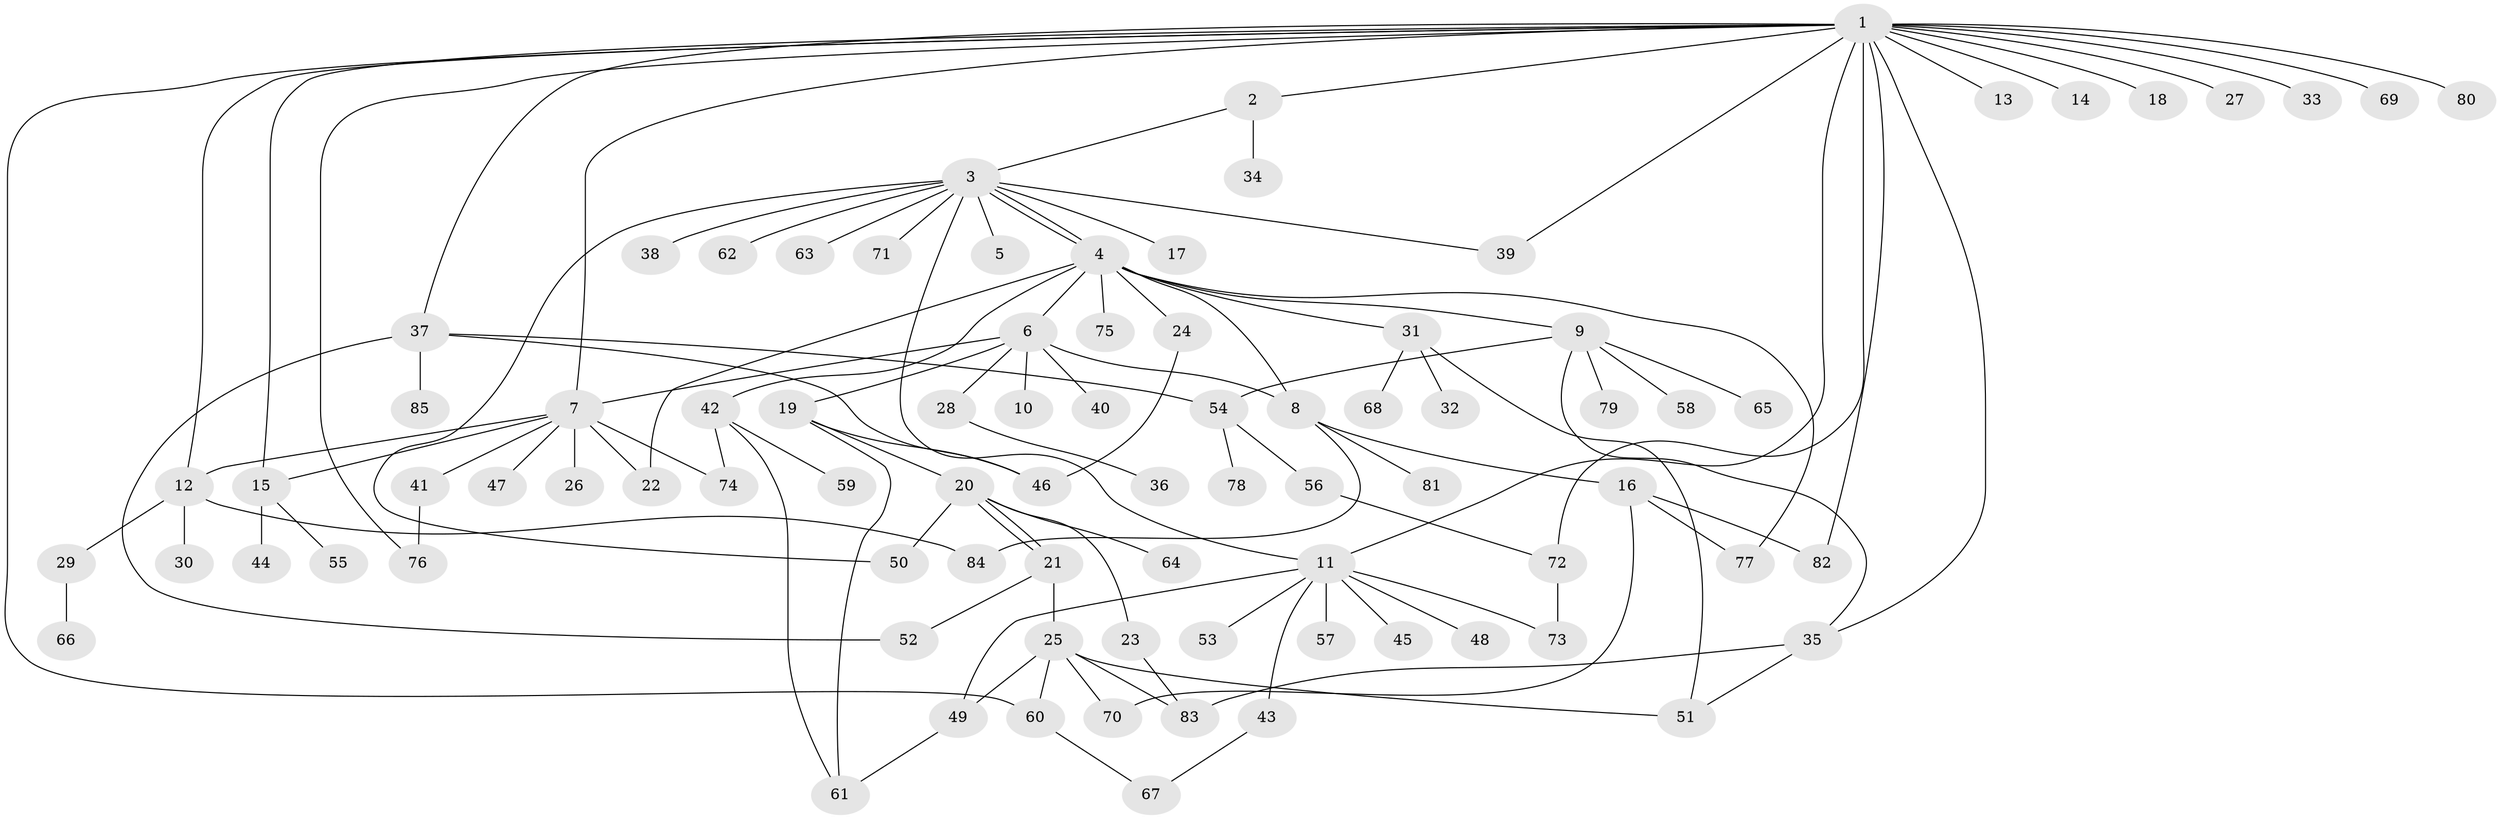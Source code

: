 // coarse degree distribution, {1: 0.29411764705882354, 5: 0.058823529411764705, 6: 0.08823529411764706, 2: 0.14705882352941177, 4: 0.11764705882352941, 3: 0.17647058823529413, 15: 0.029411764705882353, 9: 0.058823529411764705, 7: 0.029411764705882353}
// Generated by graph-tools (version 1.1) at 2025/36/03/04/25 23:36:41]
// undirected, 85 vertices, 116 edges
graph export_dot {
  node [color=gray90,style=filled];
  1;
  2;
  3;
  4;
  5;
  6;
  7;
  8;
  9;
  10;
  11;
  12;
  13;
  14;
  15;
  16;
  17;
  18;
  19;
  20;
  21;
  22;
  23;
  24;
  25;
  26;
  27;
  28;
  29;
  30;
  31;
  32;
  33;
  34;
  35;
  36;
  37;
  38;
  39;
  40;
  41;
  42;
  43;
  44;
  45;
  46;
  47;
  48;
  49;
  50;
  51;
  52;
  53;
  54;
  55;
  56;
  57;
  58;
  59;
  60;
  61;
  62;
  63;
  64;
  65;
  66;
  67;
  68;
  69;
  70;
  71;
  72;
  73;
  74;
  75;
  76;
  77;
  78;
  79;
  80;
  81;
  82;
  83;
  84;
  85;
  1 -- 2;
  1 -- 7;
  1 -- 11;
  1 -- 12;
  1 -- 13;
  1 -- 14;
  1 -- 15;
  1 -- 18;
  1 -- 27;
  1 -- 33;
  1 -- 35;
  1 -- 37;
  1 -- 39;
  1 -- 60;
  1 -- 69;
  1 -- 72;
  1 -- 76;
  1 -- 80;
  1 -- 82;
  2 -- 3;
  2 -- 34;
  3 -- 4;
  3 -- 4;
  3 -- 5;
  3 -- 11;
  3 -- 17;
  3 -- 38;
  3 -- 39;
  3 -- 50;
  3 -- 62;
  3 -- 63;
  3 -- 71;
  4 -- 6;
  4 -- 8;
  4 -- 9;
  4 -- 22;
  4 -- 24;
  4 -- 31;
  4 -- 42;
  4 -- 75;
  4 -- 77;
  6 -- 7;
  6 -- 8;
  6 -- 10;
  6 -- 19;
  6 -- 28;
  6 -- 40;
  7 -- 12;
  7 -- 15;
  7 -- 22;
  7 -- 26;
  7 -- 41;
  7 -- 47;
  7 -- 74;
  8 -- 16;
  8 -- 81;
  8 -- 84;
  9 -- 35;
  9 -- 54;
  9 -- 58;
  9 -- 65;
  9 -- 79;
  11 -- 43;
  11 -- 45;
  11 -- 48;
  11 -- 49;
  11 -- 53;
  11 -- 57;
  11 -- 73;
  12 -- 29;
  12 -- 30;
  12 -- 84;
  15 -- 44;
  15 -- 55;
  16 -- 70;
  16 -- 77;
  16 -- 82;
  19 -- 20;
  19 -- 46;
  19 -- 61;
  20 -- 21;
  20 -- 21;
  20 -- 23;
  20 -- 50;
  20 -- 64;
  21 -- 25;
  21 -- 52;
  23 -- 83;
  24 -- 46;
  25 -- 49;
  25 -- 51;
  25 -- 60;
  25 -- 70;
  25 -- 83;
  28 -- 36;
  29 -- 66;
  31 -- 32;
  31 -- 51;
  31 -- 68;
  35 -- 51;
  35 -- 83;
  37 -- 46;
  37 -- 52;
  37 -- 54;
  37 -- 85;
  41 -- 76;
  42 -- 59;
  42 -- 61;
  42 -- 74;
  43 -- 67;
  49 -- 61;
  54 -- 56;
  54 -- 78;
  56 -- 72;
  60 -- 67;
  72 -- 73;
}
